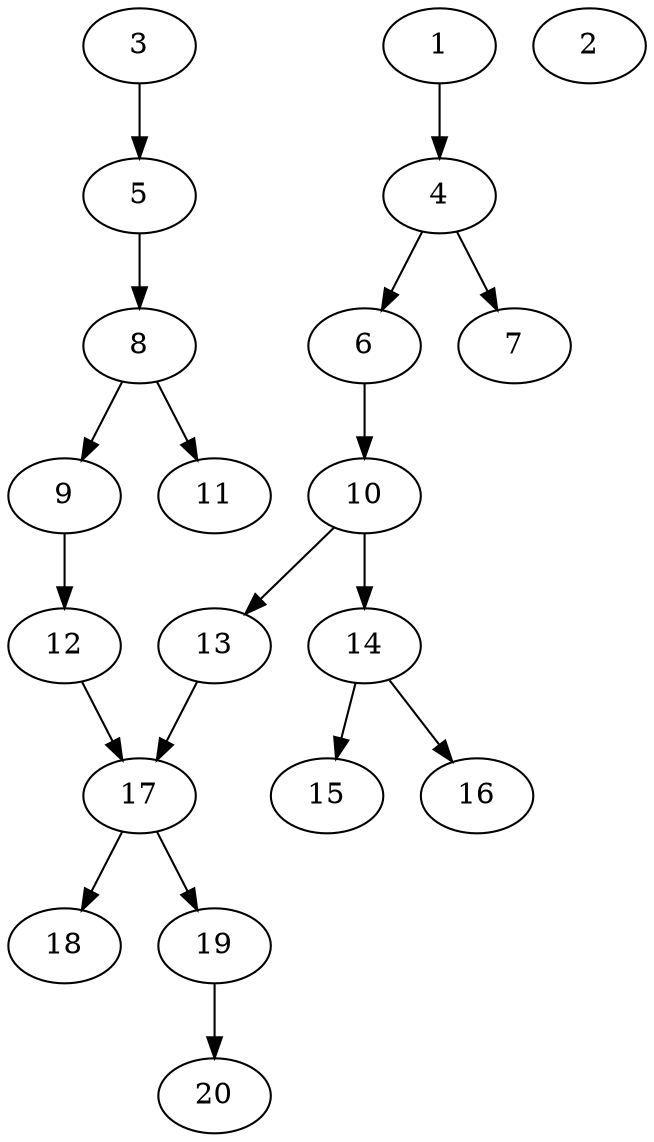 // DAG (tier=1-easy, mode=compute, n=20, ccr=0.297, fat=0.388, density=0.345, regular=0.746, jump=0.067, mindata=262144, maxdata=2097152)
// DAG automatically generated by daggen at Sun Aug 24 16:33:32 2025
// /home/ermia/Project/Environments/daggen/bin/daggen --dot --ccr 0.297 --fat 0.388 --regular 0.746 --density 0.345 --jump 0.067 --mindata 262144 --maxdata 2097152 -n 20 
digraph G {
  1 [size="296715414355536", alpha="0.13", expect_size="148357707177768"]
  1 -> 4 [size ="8188489367552"]
  2 [size="711949721903562752", alpha="0.02", expect_size="355974860951781376"]
  3 [size="5353652804624531", alpha="0.17", expect_size="2676826402312265"]
  3 -> 5 [size ="4807083425792"]
  4 [size="18571396109968844", alpha="0.04", expect_size="9285698054984422"]
  4 -> 6 [size ="12019273039872"]
  4 -> 7 [size ="12019273039872"]
  5 [size="2589322847667093504", alpha="0.14", expect_size="1294661423833546752"]
  5 -> 8 [size ="15085074382848"]
  6 [size="15641905553692148", alpha="0.10", expect_size="7820952776846074"]
  6 -> 10 [size ="33722413875200"]
  7 [size="7939837179833523", alpha="0.16", expect_size="3969918589916761"]
  8 [size="592669858974796", alpha="0.19", expect_size="296334929487398"]
  8 -> 9 [size ="11799382458368"]
  8 -> 11 [size ="11799382458368"]
  9 [size="397441490294407168", alpha="0.12", expect_size="198720745147203584"]
  9 -> 12 [size ="4324528750592"]
  10 [size="851656694572116", alpha="0.00", expect_size="425828347286058"]
  10 -> 13 [size ="21180572499968"]
  10 -> 14 [size ="21180572499968"]
  11 [size="1912710978292081", alpha="0.09", expect_size="956355489146040"]
  12 [size="1472455053037010944", alpha="0.02", expect_size="736227526518505472"]
  12 -> 17 [size ="10354235015168"]
  13 [size="1126455511312366", alpha="0.15", expect_size="563227755656183"]
  13 -> 17 [size ="23619669327872"]
  14 [size="744970120814836", alpha="0.01", expect_size="372485060407418"]
  14 -> 15 [size ="22123913412608"]
  14 -> 16 [size ="22123913412608"]
  15 [size="61362053283929", alpha="0.12", expect_size="30681026641964"]
  16 [size="199504837689123", alpha="0.11", expect_size="99752418844561"]
  17 [size="10606839151330796", alpha="0.07", expect_size="5303419575665398"]
  17 -> 18 [size ="16068009525248"]
  17 -> 19 [size ="16068009525248"]
  18 [size="3975308259362865152", alpha="0.13", expect_size="1987654129681432576"]
  19 [size="578578303178996", alpha="0.05", expect_size="289289151589498"]
  19 -> 20 [size ="23507194871808"]
  20 [size="43462146112652232", alpha="0.10", expect_size="21731073056326116"]
}